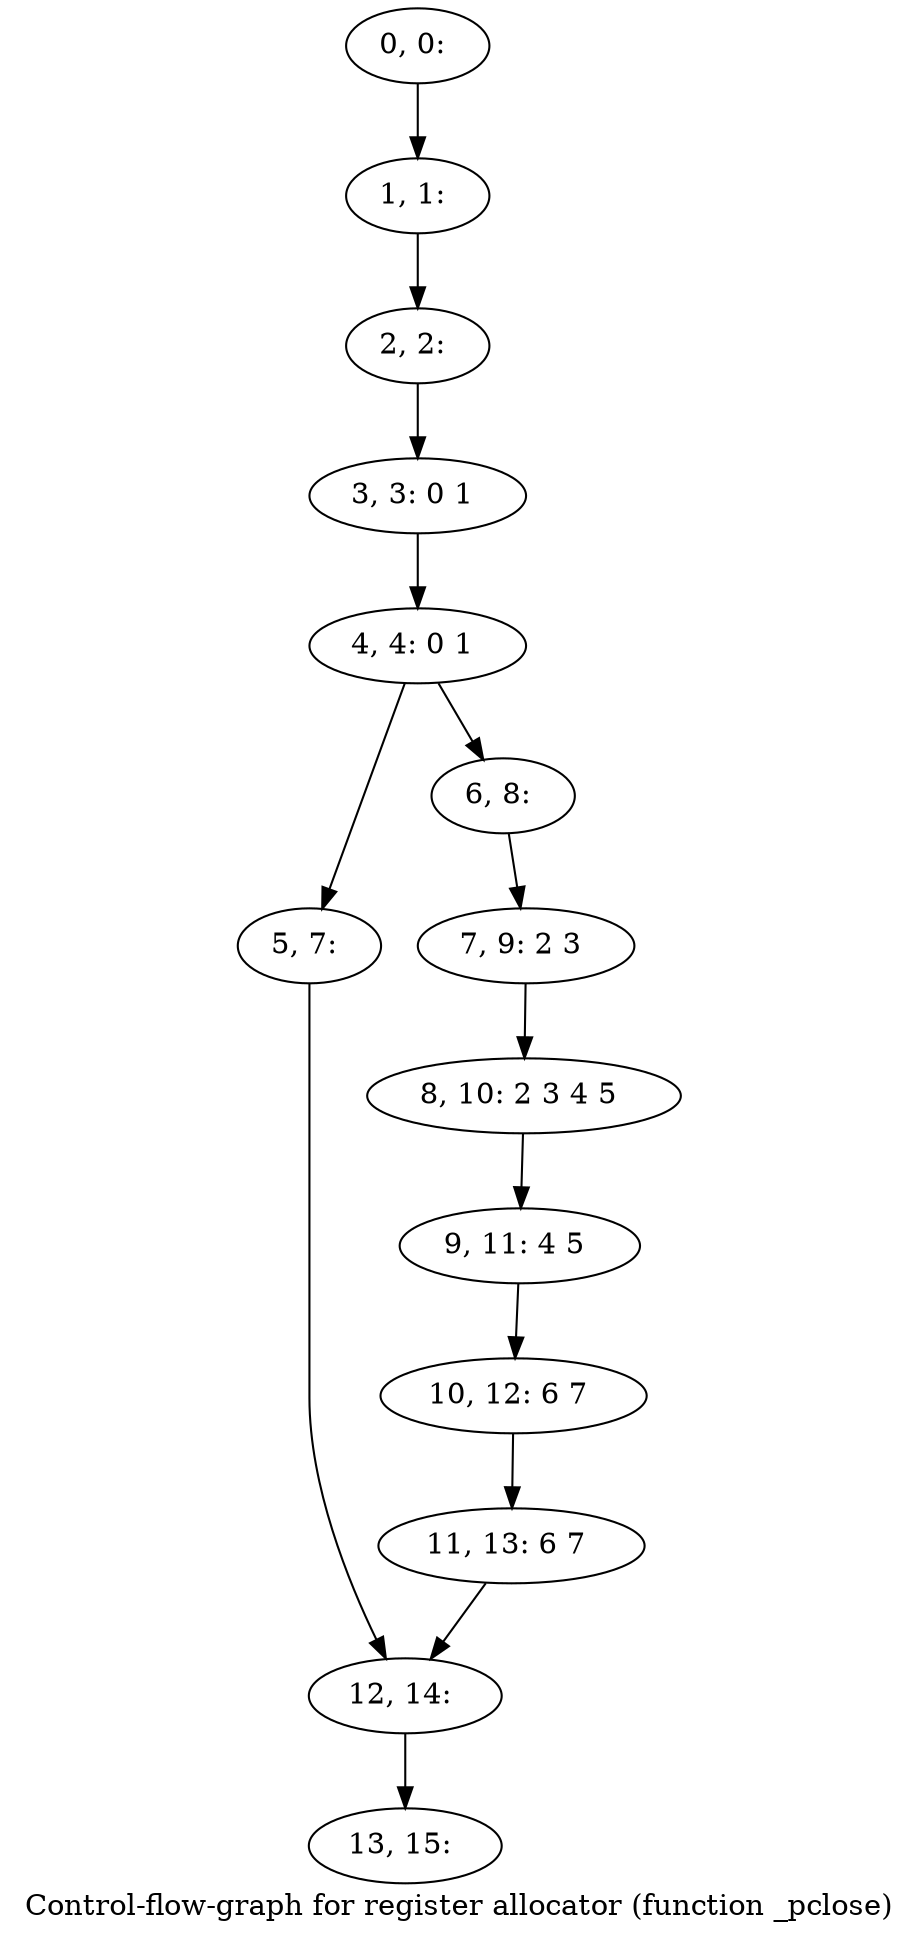 digraph G {
graph [label="Control-flow-graph for register allocator (function _pclose)"]
0[label="0, 0: "];
1[label="1, 1: "];
2[label="2, 2: "];
3[label="3, 3: 0 1 "];
4[label="4, 4: 0 1 "];
5[label="5, 7: "];
6[label="6, 8: "];
7[label="7, 9: 2 3 "];
8[label="8, 10: 2 3 4 5 "];
9[label="9, 11: 4 5 "];
10[label="10, 12: 6 7 "];
11[label="11, 13: 6 7 "];
12[label="12, 14: "];
13[label="13, 15: "];
0->1 ;
1->2 ;
2->3 ;
3->4 ;
4->5 ;
4->6 ;
5->12 ;
6->7 ;
7->8 ;
8->9 ;
9->10 ;
10->11 ;
11->12 ;
12->13 ;
}

